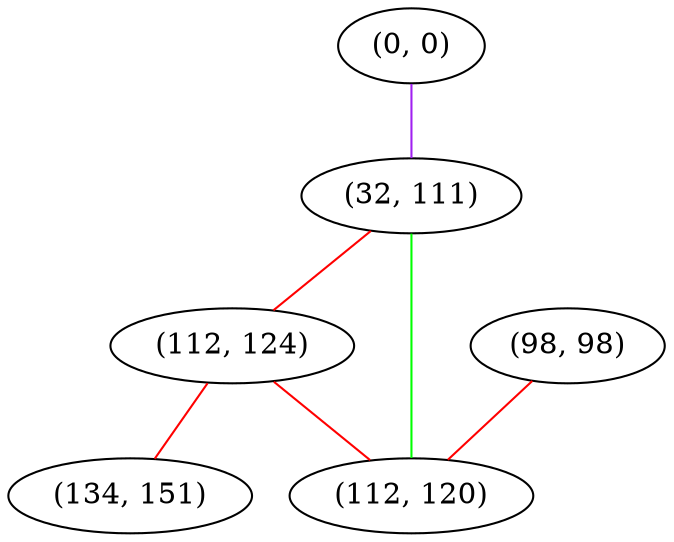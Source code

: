 graph "" {
"(0, 0)";
"(32, 111)";
"(112, 124)";
"(134, 151)";
"(98, 98)";
"(112, 120)";
"(0, 0)" -- "(32, 111)"  [color=purple, key=0, weight=4];
"(32, 111)" -- "(112, 120)"  [color=green, key=0, weight=2];
"(32, 111)" -- "(112, 124)"  [color=red, key=0, weight=1];
"(112, 124)" -- "(112, 120)"  [color=red, key=0, weight=1];
"(112, 124)" -- "(134, 151)"  [color=red, key=0, weight=1];
"(98, 98)" -- "(112, 120)"  [color=red, key=0, weight=1];
}

